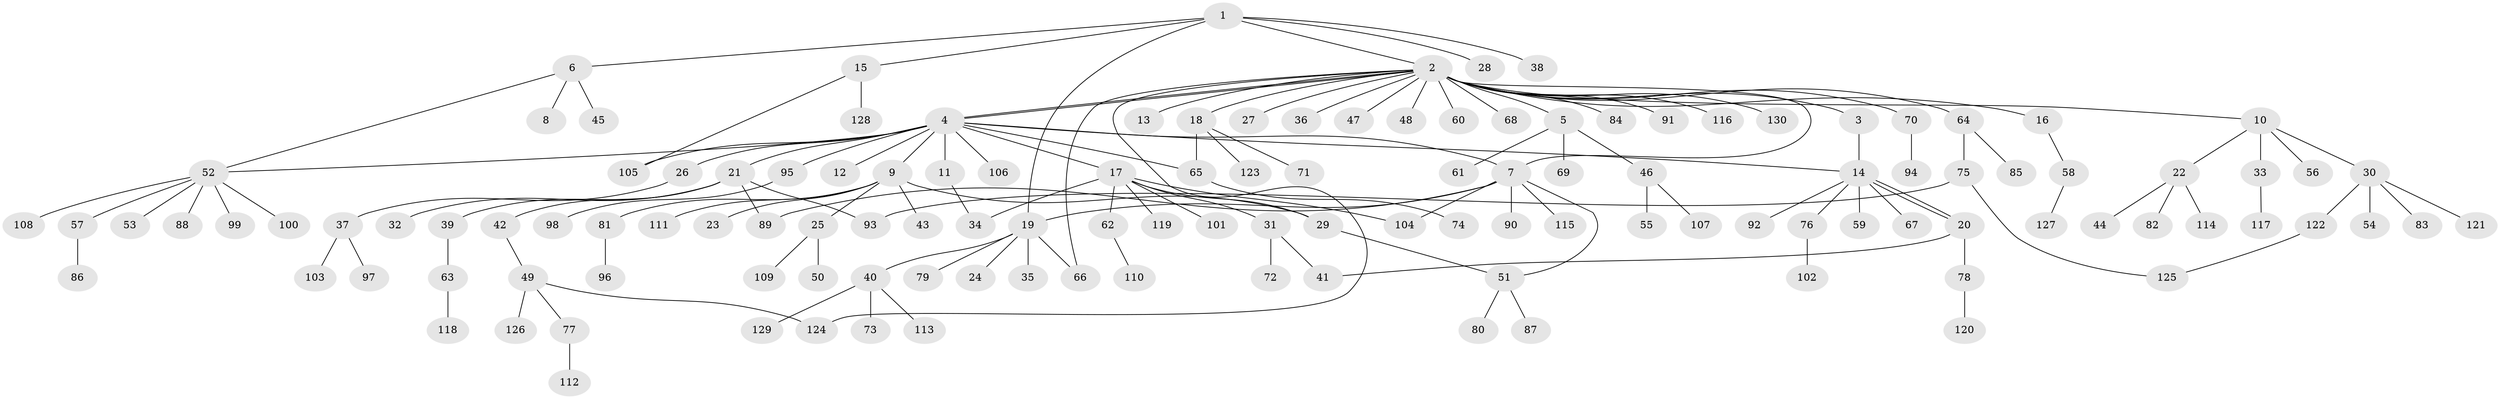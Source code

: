 // Generated by graph-tools (version 1.1) at 2025/35/03/09/25 02:35:51]
// undirected, 130 vertices, 147 edges
graph export_dot {
graph [start="1"]
  node [color=gray90,style=filled];
  1;
  2;
  3;
  4;
  5;
  6;
  7;
  8;
  9;
  10;
  11;
  12;
  13;
  14;
  15;
  16;
  17;
  18;
  19;
  20;
  21;
  22;
  23;
  24;
  25;
  26;
  27;
  28;
  29;
  30;
  31;
  32;
  33;
  34;
  35;
  36;
  37;
  38;
  39;
  40;
  41;
  42;
  43;
  44;
  45;
  46;
  47;
  48;
  49;
  50;
  51;
  52;
  53;
  54;
  55;
  56;
  57;
  58;
  59;
  60;
  61;
  62;
  63;
  64;
  65;
  66;
  67;
  68;
  69;
  70;
  71;
  72;
  73;
  74;
  75;
  76;
  77;
  78;
  79;
  80;
  81;
  82;
  83;
  84;
  85;
  86;
  87;
  88;
  89;
  90;
  91;
  92;
  93;
  94;
  95;
  96;
  97;
  98;
  99;
  100;
  101;
  102;
  103;
  104;
  105;
  106;
  107;
  108;
  109;
  110;
  111;
  112;
  113;
  114;
  115;
  116;
  117;
  118;
  119;
  120;
  121;
  122;
  123;
  124;
  125;
  126;
  127;
  128;
  129;
  130;
  1 -- 2;
  1 -- 6;
  1 -- 15;
  1 -- 19;
  1 -- 28;
  1 -- 38;
  2 -- 3;
  2 -- 4;
  2 -- 4;
  2 -- 5;
  2 -- 7;
  2 -- 10;
  2 -- 13;
  2 -- 16;
  2 -- 18;
  2 -- 27;
  2 -- 36;
  2 -- 47;
  2 -- 48;
  2 -- 60;
  2 -- 64;
  2 -- 66;
  2 -- 68;
  2 -- 70;
  2 -- 84;
  2 -- 91;
  2 -- 116;
  2 -- 124;
  2 -- 130;
  3 -- 14;
  4 -- 7;
  4 -- 9;
  4 -- 11;
  4 -- 12;
  4 -- 14;
  4 -- 17;
  4 -- 21;
  4 -- 26;
  4 -- 52;
  4 -- 65;
  4 -- 95;
  4 -- 105;
  4 -- 106;
  5 -- 46;
  5 -- 61;
  5 -- 69;
  6 -- 8;
  6 -- 45;
  6 -- 52;
  7 -- 19;
  7 -- 51;
  7 -- 89;
  7 -- 90;
  7 -- 104;
  7 -- 115;
  9 -- 23;
  9 -- 25;
  9 -- 29;
  9 -- 43;
  9 -- 81;
  9 -- 111;
  10 -- 22;
  10 -- 30;
  10 -- 33;
  10 -- 56;
  11 -- 34;
  14 -- 20;
  14 -- 20;
  14 -- 59;
  14 -- 67;
  14 -- 76;
  14 -- 92;
  15 -- 105;
  15 -- 128;
  16 -- 58;
  17 -- 29;
  17 -- 31;
  17 -- 34;
  17 -- 62;
  17 -- 101;
  17 -- 104;
  17 -- 119;
  18 -- 65;
  18 -- 71;
  18 -- 123;
  19 -- 24;
  19 -- 35;
  19 -- 40;
  19 -- 66;
  19 -- 79;
  20 -- 41;
  20 -- 78;
  21 -- 32;
  21 -- 39;
  21 -- 42;
  21 -- 89;
  21 -- 93;
  22 -- 44;
  22 -- 82;
  22 -- 114;
  25 -- 50;
  25 -- 109;
  26 -- 37;
  29 -- 51;
  30 -- 54;
  30 -- 83;
  30 -- 121;
  30 -- 122;
  31 -- 41;
  31 -- 72;
  33 -- 117;
  37 -- 97;
  37 -- 103;
  39 -- 63;
  40 -- 73;
  40 -- 113;
  40 -- 129;
  42 -- 49;
  46 -- 55;
  46 -- 107;
  49 -- 77;
  49 -- 124;
  49 -- 126;
  51 -- 80;
  51 -- 87;
  52 -- 53;
  52 -- 57;
  52 -- 88;
  52 -- 99;
  52 -- 100;
  52 -- 108;
  57 -- 86;
  58 -- 127;
  62 -- 110;
  63 -- 118;
  64 -- 75;
  64 -- 85;
  65 -- 74;
  70 -- 94;
  75 -- 93;
  75 -- 125;
  76 -- 102;
  77 -- 112;
  78 -- 120;
  81 -- 96;
  95 -- 98;
  122 -- 125;
}
